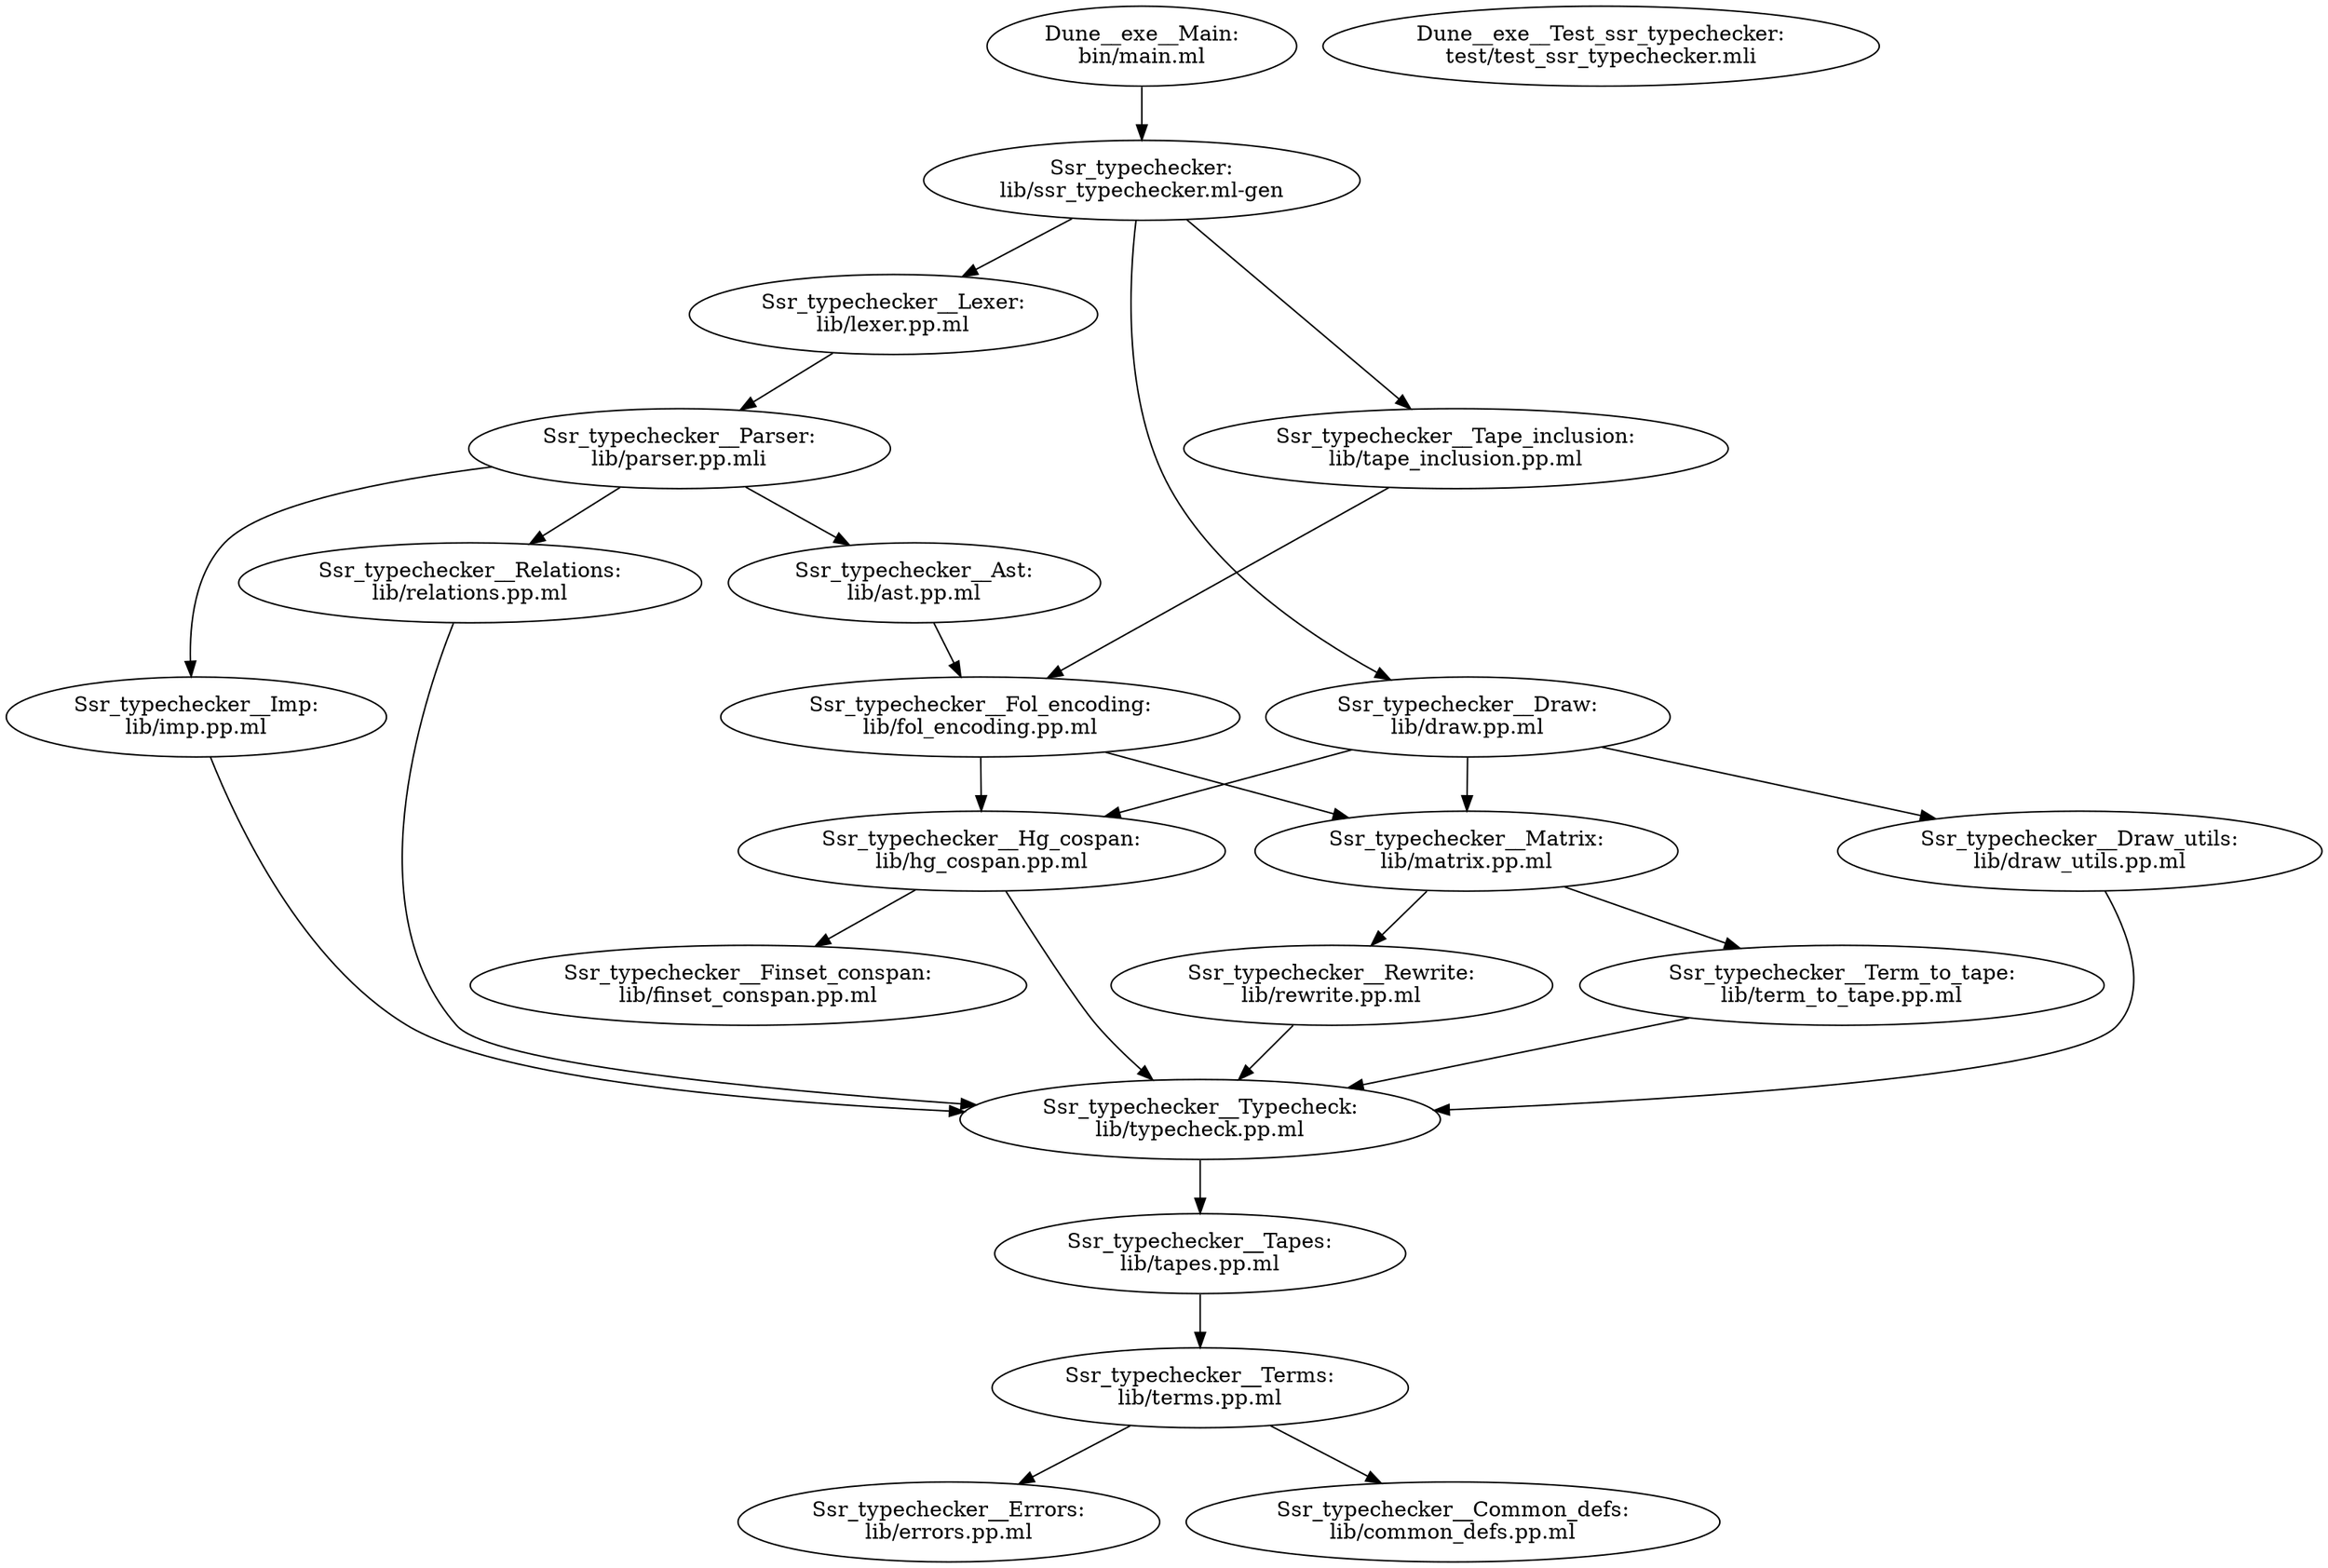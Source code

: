 digraph moduledeps {
  node21 [ label="Dune__exe__Main:
bin/main.ml" ];
  node20 [ label="Dune__exe__Test_ssr_typechecker:
test/test_ssr_typechecker.mli" ];
  node19 [ label="Ssr_typechecker__Draw:
lib/draw.pp.ml" ];
  node18 [ label="Ssr_typechecker__Terms:
lib/terms.pp.ml" ];
  node17 [ label="Ssr_typechecker__Errors:
lib/errors.pp.ml" ];
  node16 [ label="Ssr_typechecker__Imp:
lib/imp.pp.ml" ];
  node15 [ label="Ssr_typechecker__Rewrite:
lib/rewrite.pp.ml" ];
  node14 [ label="Ssr_typechecker__Matrix:
lib/matrix.pp.ml" ];
  node13 [ label="Ssr_typechecker__Term_to_tape:
lib/term_to_tape.pp.ml" ];
  node12 [ label="Ssr_typechecker__Draw_utils:
lib/draw_utils.pp.ml" ];
  node11 [ label="Ssr_typechecker__Common_defs:
lib/common_defs.pp.ml" ];
  node10 [ label="Ssr_typechecker__Lexer:
lib/lexer.pp.ml" ];
  node9 [ label="Ssr_typechecker__Tape_inclusion:
lib/tape_inclusion.pp.ml" ];
  node8 [ label="Ssr_typechecker__Tapes:
lib/tapes.pp.ml" ];
  node7 [ label="Ssr_typechecker__Typecheck:
lib/typecheck.pp.ml" ];
  node6 [ label="Ssr_typechecker__Fol_encoding:
lib/fol_encoding.pp.ml" ];
  node5 [ label="Ssr_typechecker__Hg_cospan:
lib/hg_cospan.pp.ml" ];
  node4 [ label="Ssr_typechecker__Ast:
lib/ast.pp.ml" ];
  node3 [ label="Ssr_typechecker__Relations:
lib/relations.pp.ml" ];
  node2 [ label="Ssr_typechecker:
lib/ssr_typechecker.ml-gen" ];
  node1 [ label="Ssr_typechecker__Finset_conspan:
lib/finset_conspan.pp.ml" ];
  node0 [ label="Ssr_typechecker__Parser:
lib/parser.pp.mli" ];
  node21 -> node2 [ ];
  node2 -> node9 [ ];
  node2 -> node10 [ ];
  node2 -> node19 [ ];
  node10 -> node0 [ ];
  node0 -> node3 [ ];
  node0 -> node16 [ ];
  node0 -> node4 [ ];
  node4 -> node6 [ ];
  node9 -> node6 [ ];
  node6 -> node14 [ ];
  node6 -> node5 [ ];
  node19 -> node14 [ ];
  node19 -> node5 [ ];
  node19 -> node12 [ ];
  node5 -> node7 [ ];
  node5 -> node1 [ ];
  node3 -> node7 [ ];
  node12 -> node7 [ ];
  node14 -> node13 [ ];
  node14 -> node15 [ ];
  node13 -> node7 [ ];
  node15 -> node7 [ ];
  node16 -> node7 [ ];
  node7 -> node8 [ ];
  node8 -> node18 [ ];
  node18 -> node17 [ ];
  node18 -> node11 [ ];
}
